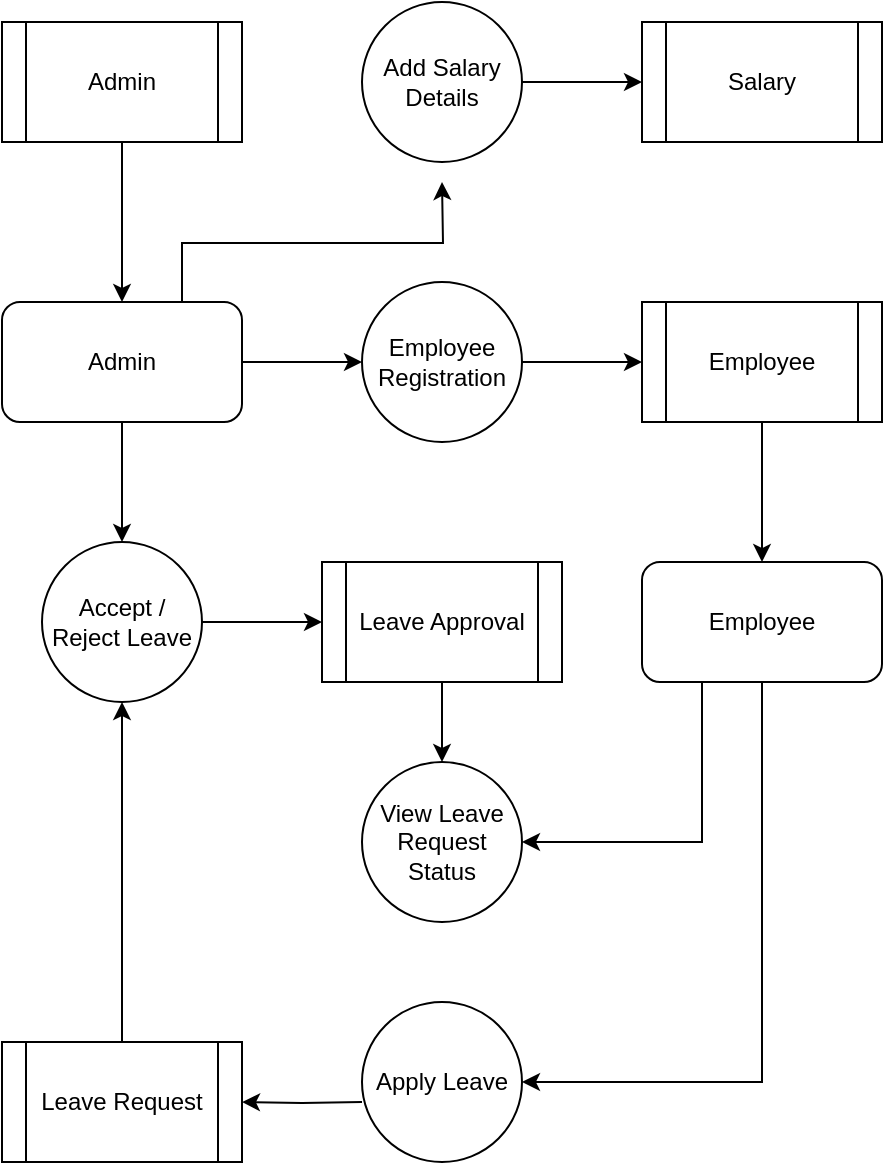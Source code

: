 <mxfile version="20.8.16" type="device"><diagram name="Page-1" id="mRd09LdtHtdWL6J9HerF"><mxGraphModel dx="1257" dy="1710" grid="1" gridSize="10" guides="1" tooltips="1" connect="1" arrows="1" fold="1" page="1" pageScale="1" pageWidth="850" pageHeight="1100" math="0" shadow="0"><root><mxCell id="0"/><mxCell id="1" parent="0"/><mxCell id="PA6s-zWGQSUVcvaMYpzR-139" value="" style="edgeStyle=orthogonalEdgeStyle;rounded=0;orthogonalLoop=1;jettySize=auto;html=1;" edge="1" parent="1" source="PA6s-zWGQSUVcvaMYpzR-136" target="PA6s-zWGQSUVcvaMYpzR-137"><mxGeometry relative="1" as="geometry"/></mxCell><mxCell id="PA6s-zWGQSUVcvaMYpzR-149" value="" style="edgeStyle=orthogonalEdgeStyle;rounded=0;orthogonalLoop=1;jettySize=auto;html=1;" edge="1" parent="1" source="PA6s-zWGQSUVcvaMYpzR-136" target="PA6s-zWGQSUVcvaMYpzR-147"><mxGeometry relative="1" as="geometry"/></mxCell><mxCell id="PA6s-zWGQSUVcvaMYpzR-158" style="edgeStyle=orthogonalEdgeStyle;rounded=0;orthogonalLoop=1;jettySize=auto;html=1;exitX=0.75;exitY=0;exitDx=0;exitDy=0;" edge="1" parent="1" source="PA6s-zWGQSUVcvaMYpzR-136"><mxGeometry relative="1" as="geometry"><mxPoint x="480" y="70" as="targetPoint"/></mxGeometry></mxCell><mxCell id="PA6s-zWGQSUVcvaMYpzR-136" value="Admin" style="rounded=1;whiteSpace=wrap;html=1;" vertex="1" parent="1"><mxGeometry x="260" y="130" width="120" height="60" as="geometry"/></mxCell><mxCell id="PA6s-zWGQSUVcvaMYpzR-140" value="" style="edgeStyle=orthogonalEdgeStyle;rounded=0;orthogonalLoop=1;jettySize=auto;html=1;" edge="1" parent="1" source="PA6s-zWGQSUVcvaMYpzR-137" target="PA6s-zWGQSUVcvaMYpzR-138"><mxGeometry relative="1" as="geometry"/></mxCell><mxCell id="PA6s-zWGQSUVcvaMYpzR-137" value="Employee Registration" style="ellipse;whiteSpace=wrap;html=1;aspect=fixed;" vertex="1" parent="1"><mxGeometry x="440" y="120" width="80" height="80" as="geometry"/></mxCell><mxCell id="PA6s-zWGQSUVcvaMYpzR-142" value="" style="edgeStyle=orthogonalEdgeStyle;rounded=0;orthogonalLoop=1;jettySize=auto;html=1;" edge="1" parent="1" source="PA6s-zWGQSUVcvaMYpzR-138" target="PA6s-zWGQSUVcvaMYpzR-141"><mxGeometry relative="1" as="geometry"/></mxCell><mxCell id="PA6s-zWGQSUVcvaMYpzR-138" value="Employee" style="shape=process;whiteSpace=wrap;html=1;backgroundOutline=1;" vertex="1" parent="1"><mxGeometry x="580" y="130" width="120" height="60" as="geometry"/></mxCell><mxCell id="PA6s-zWGQSUVcvaMYpzR-144" value="" style="edgeStyle=orthogonalEdgeStyle;rounded=0;orthogonalLoop=1;jettySize=auto;html=1;exitX=0.5;exitY=1;exitDx=0;exitDy=0;entryX=1;entryY=0.5;entryDx=0;entryDy=0;" edge="1" parent="1" source="PA6s-zWGQSUVcvaMYpzR-141" target="PA6s-zWGQSUVcvaMYpzR-143"><mxGeometry relative="1" as="geometry"/></mxCell><mxCell id="PA6s-zWGQSUVcvaMYpzR-154" style="edgeStyle=orthogonalEdgeStyle;rounded=0;orthogonalLoop=1;jettySize=auto;html=1;exitX=0.25;exitY=1;exitDx=0;exitDy=0;entryX=1;entryY=0.5;entryDx=0;entryDy=0;" edge="1" parent="1" source="PA6s-zWGQSUVcvaMYpzR-141" target="PA6s-zWGQSUVcvaMYpzR-152"><mxGeometry relative="1" as="geometry"/></mxCell><mxCell id="PA6s-zWGQSUVcvaMYpzR-141" value="Employee" style="rounded=1;whiteSpace=wrap;html=1;" vertex="1" parent="1"><mxGeometry x="580" y="260" width="120" height="60" as="geometry"/></mxCell><mxCell id="PA6s-zWGQSUVcvaMYpzR-146" value="" style="edgeStyle=orthogonalEdgeStyle;rounded=0;orthogonalLoop=1;jettySize=auto;html=1;" edge="1" parent="1" target="PA6s-zWGQSUVcvaMYpzR-145"><mxGeometry relative="1" as="geometry"><mxPoint x="440" y="530.0" as="sourcePoint"/></mxGeometry></mxCell><mxCell id="PA6s-zWGQSUVcvaMYpzR-143" value="Apply Leave" style="ellipse;whiteSpace=wrap;html=1;aspect=fixed;" vertex="1" parent="1"><mxGeometry x="440" y="480" width="80" height="80" as="geometry"/></mxCell><mxCell id="PA6s-zWGQSUVcvaMYpzR-148" value="" style="edgeStyle=orthogonalEdgeStyle;rounded=0;orthogonalLoop=1;jettySize=auto;html=1;" edge="1" parent="1" source="PA6s-zWGQSUVcvaMYpzR-145" target="PA6s-zWGQSUVcvaMYpzR-147"><mxGeometry relative="1" as="geometry"/></mxCell><mxCell id="PA6s-zWGQSUVcvaMYpzR-145" value="Leave Request" style="shape=process;whiteSpace=wrap;html=1;backgroundOutline=1;" vertex="1" parent="1"><mxGeometry x="260" y="500" width="120" height="60" as="geometry"/></mxCell><mxCell id="PA6s-zWGQSUVcvaMYpzR-151" value="" style="edgeStyle=orthogonalEdgeStyle;rounded=0;orthogonalLoop=1;jettySize=auto;html=1;" edge="1" parent="1" source="PA6s-zWGQSUVcvaMYpzR-147" target="PA6s-zWGQSUVcvaMYpzR-150"><mxGeometry relative="1" as="geometry"/></mxCell><mxCell id="PA6s-zWGQSUVcvaMYpzR-147" value="Accept / Reject Leave" style="ellipse;whiteSpace=wrap;html=1;aspect=fixed;" vertex="1" parent="1"><mxGeometry x="280" y="250" width="80" height="80" as="geometry"/></mxCell><mxCell id="PA6s-zWGQSUVcvaMYpzR-153" value="" style="edgeStyle=orthogonalEdgeStyle;rounded=0;orthogonalLoop=1;jettySize=auto;html=1;" edge="1" parent="1" source="PA6s-zWGQSUVcvaMYpzR-150" target="PA6s-zWGQSUVcvaMYpzR-152"><mxGeometry relative="1" as="geometry"/></mxCell><mxCell id="PA6s-zWGQSUVcvaMYpzR-150" value="Leave Approval" style="shape=process;whiteSpace=wrap;html=1;backgroundOutline=1;" vertex="1" parent="1"><mxGeometry x="420" y="260" width="120" height="60" as="geometry"/></mxCell><mxCell id="PA6s-zWGQSUVcvaMYpzR-152" value="View Leave Request Status" style="ellipse;whiteSpace=wrap;html=1;aspect=fixed;" vertex="1" parent="1"><mxGeometry x="440" y="360" width="80" height="80" as="geometry"/></mxCell><mxCell id="PA6s-zWGQSUVcvaMYpzR-156" value="" style="edgeStyle=orthogonalEdgeStyle;rounded=0;orthogonalLoop=1;jettySize=auto;html=1;" edge="1" parent="1" source="PA6s-zWGQSUVcvaMYpzR-155" target="PA6s-zWGQSUVcvaMYpzR-136"><mxGeometry relative="1" as="geometry"/></mxCell><mxCell id="PA6s-zWGQSUVcvaMYpzR-155" value="Admin" style="shape=process;whiteSpace=wrap;html=1;backgroundOutline=1;" vertex="1" parent="1"><mxGeometry x="260" y="-10" width="120" height="60" as="geometry"/></mxCell><mxCell id="PA6s-zWGQSUVcvaMYpzR-160" value="" style="edgeStyle=orthogonalEdgeStyle;rounded=0;orthogonalLoop=1;jettySize=auto;html=1;" edge="1" parent="1" source="PA6s-zWGQSUVcvaMYpzR-157" target="PA6s-zWGQSUVcvaMYpzR-159"><mxGeometry relative="1" as="geometry"/></mxCell><mxCell id="PA6s-zWGQSUVcvaMYpzR-157" value="Add Salary Details" style="ellipse;whiteSpace=wrap;html=1;aspect=fixed;" vertex="1" parent="1"><mxGeometry x="440" y="-20" width="80" height="80" as="geometry"/></mxCell><mxCell id="PA6s-zWGQSUVcvaMYpzR-159" value="Salary" style="shape=process;whiteSpace=wrap;html=1;backgroundOutline=1;" vertex="1" parent="1"><mxGeometry x="580" y="-10" width="120" height="60" as="geometry"/></mxCell></root></mxGraphModel></diagram></mxfile>